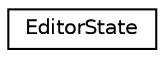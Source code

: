 digraph "Graphical Class Hierarchy"
{
 // LATEX_PDF_SIZE
  edge [fontname="Helvetica",fontsize="10",labelfontname="Helvetica",labelfontsize="10"];
  node [fontname="Helvetica",fontsize="10",shape=record];
  rankdir="LR";
  Node0 [label="EditorState",height=0.2,width=0.4,color="black", fillcolor="white", style="filled",URL="$classEditorState.html",tooltip="The editor state class is a persistent (immutable) data structure."];
}
